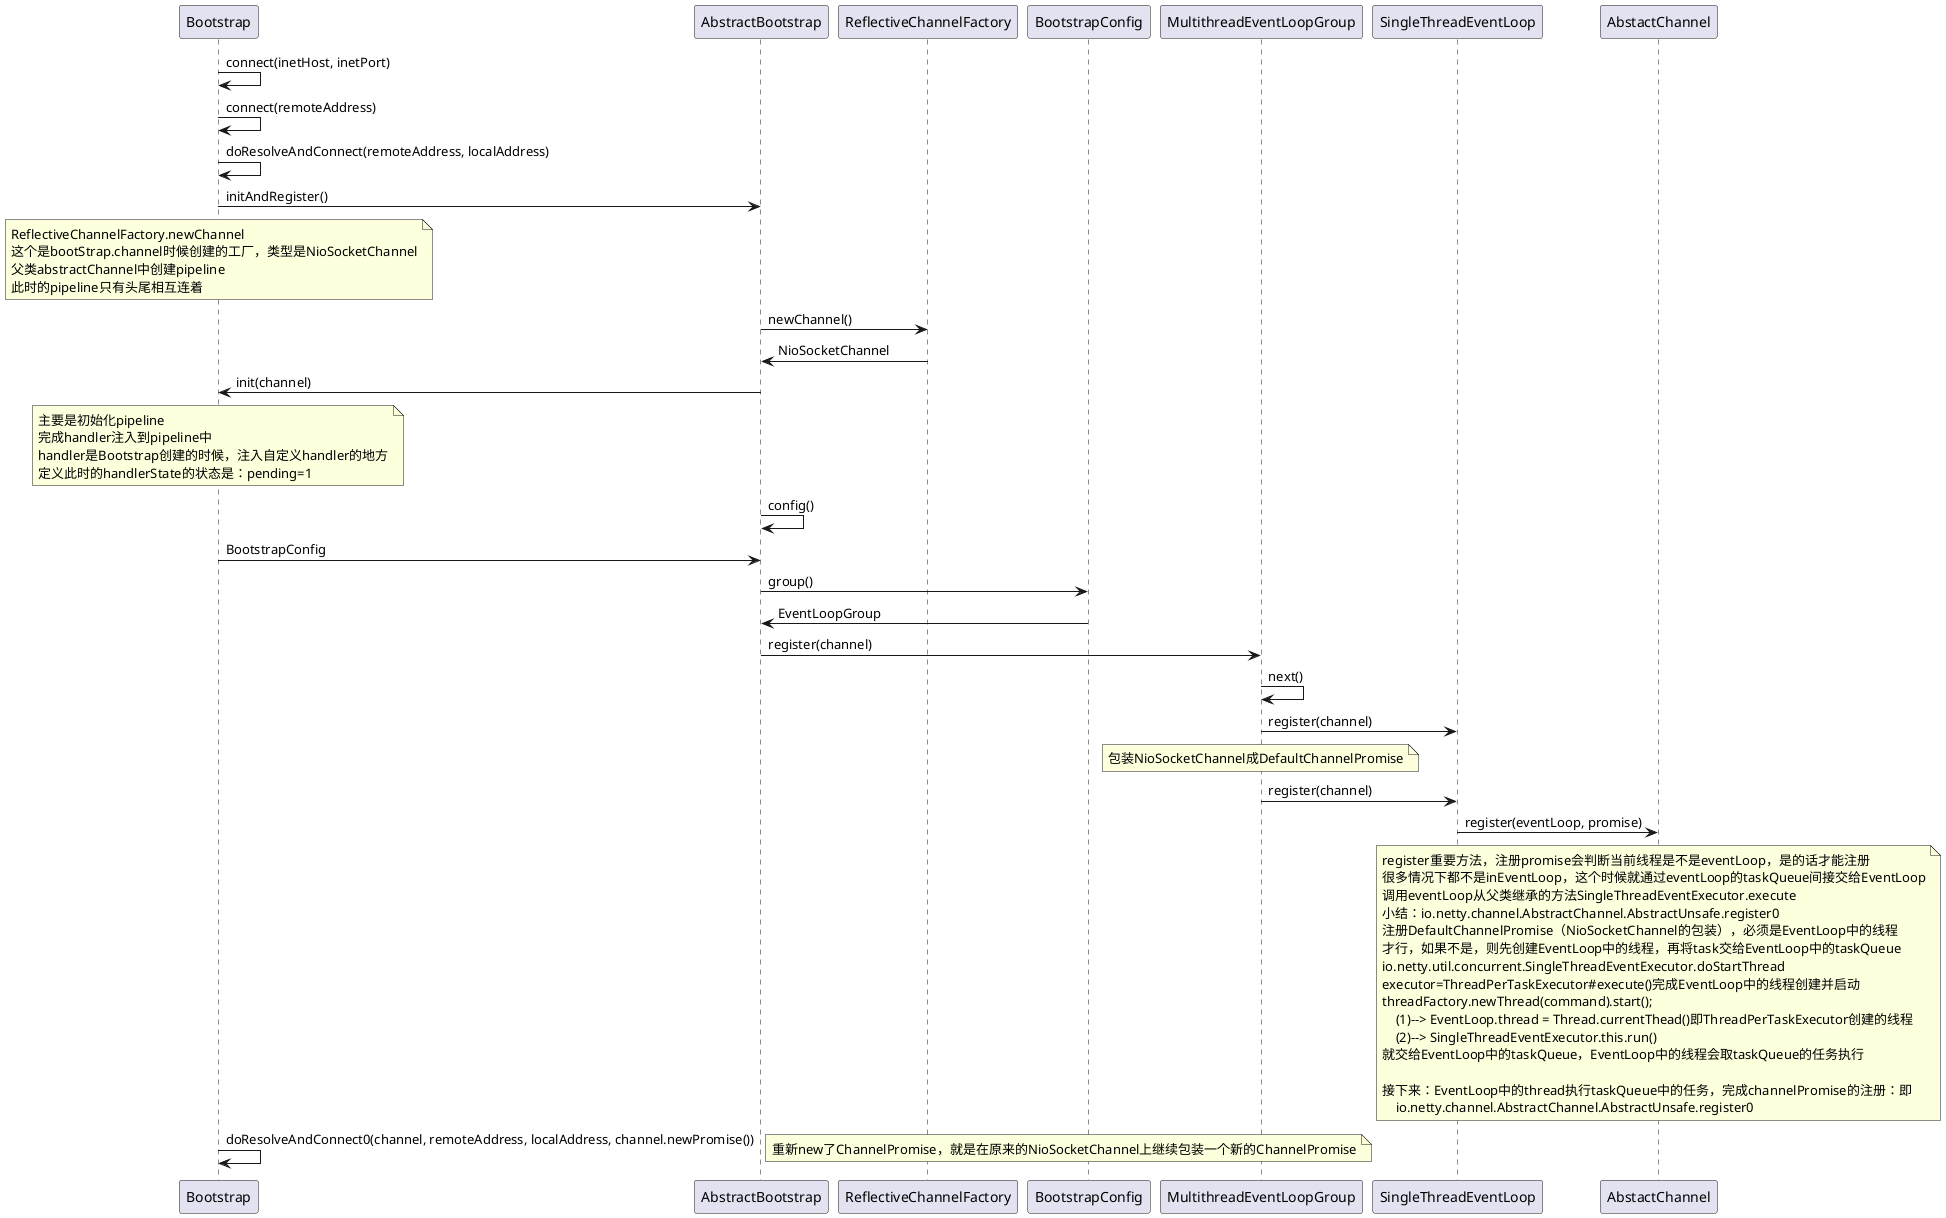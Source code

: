 @startuml
Bootstrap -> Bootstrap: connect(inetHost, inetPort)
Bootstrap -> Bootstrap: connect(remoteAddress)
Bootstrap -> Bootstrap: doResolveAndConnect(remoteAddress, localAddress)
Bootstrap -> AbstractBootstrap: initAndRegister()
note over Bootstrap
ReflectiveChannelFactory.newChannel
这个是bootStrap.channel时候创建的工厂，类型是NioSocketChannel
父类abstractChannel中创建pipeline
此时的pipeline只有头尾相互连着
end note
AbstractBootstrap -> ReflectiveChannelFactory: newChannel()
AbstractBootstrap <- ReflectiveChannelFactory: NioSocketChannel
AbstractBootstrap -> Bootstrap: init(channel)
note over Bootstrap
主要是初始化pipeline
完成handler注入到pipeline中
handler是Bootstrap创建的时候，注入自定义handler的地方
定义此时的handlerState的状态是：pending=1
end note
AbstractBootstrap -> AbstractBootstrap: config()
Bootstrap -> AbstractBootstrap: BootstrapConfig
AbstractBootstrap -> BootstrapConfig: group()
AbstractBootstrap <- BootstrapConfig: EventLoopGroup
AbstractBootstrap -> MultithreadEventLoopGroup: register(channel)
MultithreadEventLoopGroup -> MultithreadEventLoopGroup: next()
MultithreadEventLoopGroup -> SingleThreadEventLoop: register(channel)
note over MultithreadEventLoopGroup
包装NioSocketChannel成DefaultChannelPromise
end note
MultithreadEventLoopGroup -> SingleThreadEventLoop: register(channel)
SingleThreadEventLoop -> AbstactChannel: register(eventLoop, promise)
note over AbstactChannel
register重要方法，注册promise会判断当前线程是不是eventLoop，是的话才能注册
很多情况下都不是inEventLoop，这个时候就通过eventLoop的taskQueue间接交给EventLoop
调用eventLoop从父类继承的方法SingleThreadEventExecutor.execute
小结：io.netty.channel.AbstractChannel.AbstractUnsafe.register0
注册DefaultChannelPromise（NioSocketChannel的包装），必须是EventLoop中的线程
才行，如果不是，则先创建EventLoop中的线程，再将task交给EventLoop中的taskQueue
io.netty.util.concurrent.SingleThreadEventExecutor.doStartThread
executor=ThreadPerTaskExecutor#execute()完成EventLoop中的线程创建并启动
threadFactory.newThread(command).start();
    (1)--> EventLoop.thread = Thread.currentThead()即ThreadPerTaskExecutor创建的线程
    (2)--> SingleThreadEventExecutor.this.run()
就交给EventLoop中的taskQueue，EventLoop中的线程会取taskQueue的任务执行

接下来：EventLoop中的thread执行taskQueue中的任务，完成channelPromise的注册：即
    io.netty.channel.AbstractChannel.AbstractUnsafe.register0
end note

Bootstrap -> Bootstrap: doResolveAndConnect0(channel, remoteAddress, localAddress, channel.newPromise())
note right: 重新new了ChannelPromise，就是在原来的NioSocketChannel上继续包装一个新的ChannelPromise

@enduml
